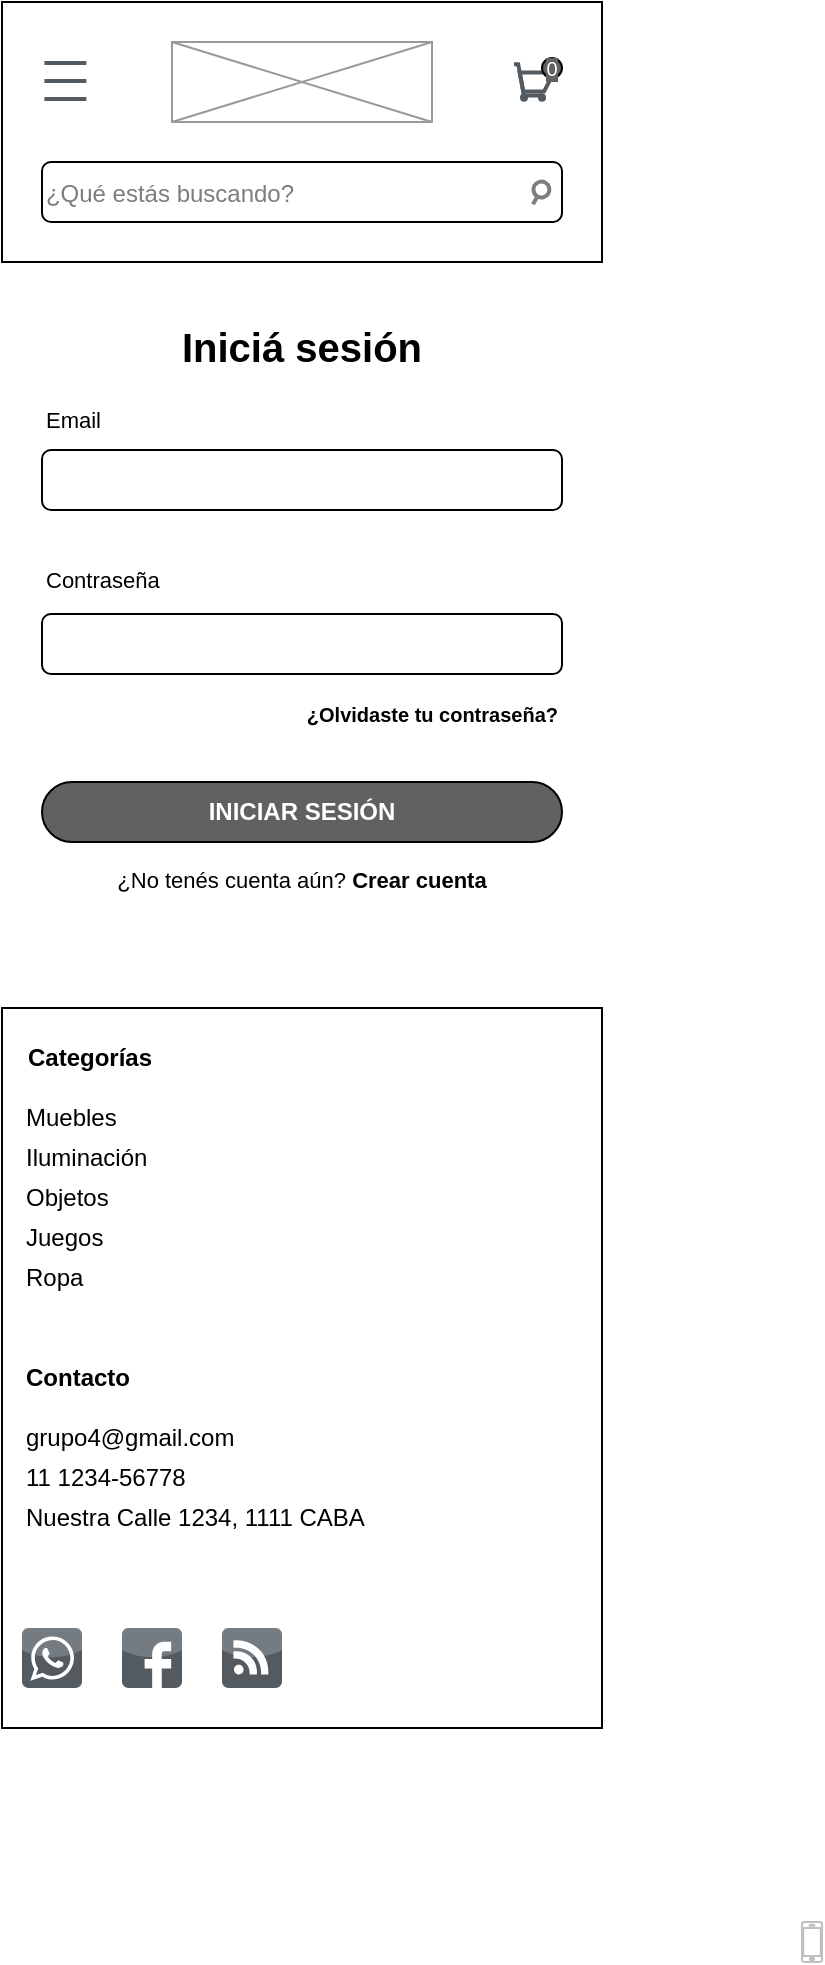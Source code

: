 <mxfile version="19.0.3" type="device"><diagram id="uW7u7Zsx8n6kEOl5035_" name="Page-1"><mxGraphModel dx="1016" dy="539" grid="1" gridSize="10" guides="1" tooltips="1" connect="1" arrows="1" fold="1" page="1" pageScale="1" pageWidth="300" pageHeight="570" math="0" shadow="0"><root><mxCell id="0"/><mxCell id="1" parent="0"/><mxCell id="MBPSToM_jYrUbF7GJNlZ-1" value="" style="rounded=0;whiteSpace=wrap;html=1;" parent="1" vertex="1"><mxGeometry width="300" height="130" as="geometry"/></mxCell><mxCell id="MBPSToM_jYrUbF7GJNlZ-3" value="" style="verticalLabelPosition=bottom;shadow=0;dashed=0;align=center;html=1;verticalAlign=top;strokeWidth=1;shape=mxgraph.mockup.graphics.simpleIcon;strokeColor=#999999;" parent="1" vertex="1"><mxGeometry x="85" y="20" width="130" height="40" as="geometry"/></mxCell><mxCell id="MBPSToM_jYrUbF7GJNlZ-5" value="" style="rounded=1;whiteSpace=wrap;html=1;" parent="1" vertex="1"><mxGeometry x="20" y="80" width="260" height="30" as="geometry"/></mxCell><mxCell id="MBPSToM_jYrUbF7GJNlZ-6" value="&lt;font color=&quot;#7d7d7d&quot;&gt;¿Qué estás buscando?&lt;/font&gt;" style="text;html=1;strokeColor=none;fillColor=none;align=center;verticalAlign=left;whiteSpace=wrap;rounded=0;fontFamily=Helvetica;" parent="1" vertex="1"><mxGeometry x="19" y="75" width="130" height="28" as="geometry"/></mxCell><mxCell id="MBPSToM_jYrUbF7GJNlZ-7" value="" style="html=1;verticalLabelPosition=bottom;align=center;labelBackgroundColor=#ffffff;verticalAlign=top;strokeWidth=2;strokeColor=#535b61;shadow=0;dashed=0;shape=mxgraph.ios7.icons.shopping_cart;fontFamily=Helvetica;" parent="1" vertex="1"><mxGeometry x="256" y="31.13" width="20" height="17.75" as="geometry"/></mxCell><mxCell id="6P5FC4eKNZ7RSgbgbHv8-1" value="" style="html=1;verticalLabelPosition=bottom;align=center;labelBackgroundColor=#ffffff;verticalAlign=top;strokeWidth=2;strokeColor=#7d7d7d;shadow=0;dashed=0;shape=mxgraph.ios7.icons.looking_glass;rotation=75;" parent="1" vertex="1"><mxGeometry x="264" y="90" width="10" height="10" as="geometry"/></mxCell><mxCell id="6P5FC4eKNZ7RSgbgbHv8-9" value="" style="html=1;verticalLabelPosition=bottom;labelBackgroundColor=#ffffff;verticalAlign=top;shadow=0;dashed=0;strokeWidth=1;shape=mxgraph.ios7.misc.iphone;strokeColor=#c0c0c0;" parent="1" vertex="1"><mxGeometry x="400" y="960" width="10" height="20" as="geometry"/></mxCell><mxCell id="-yO5WLFtr57jbO82jEAk-1" value="" style="html=1;verticalLabelPosition=bottom;align=center;labelBackgroundColor=#ffffff;verticalAlign=top;strokeWidth=2;strokeColor=#535b61;shadow=0;dashed=0;shape=mxgraph.ios7.icons.most_viewed;pointerEvents=1" parent="1" vertex="1"><mxGeometry x="14" y="28.13" width="28.2" height="22.8" as="geometry"/></mxCell><mxCell id="jUTb1GRI9qV8tEeuiomq-2" value="&lt;h1&gt;&lt;span style=&quot;background-color: initial;&quot;&gt;&lt;font style=&quot;font-size: 20px;&quot;&gt;Iniciá sesión&lt;/font&gt;&lt;/span&gt;&lt;br&gt;&lt;/h1&gt;" style="text;html=1;strokeColor=none;fillColor=none;spacing=5;spacingTop=-20;whiteSpace=wrap;overflow=hidden;rounded=0;align=center;" parent="1" vertex="1"><mxGeometry x="20" y="152" width="260" height="40" as="geometry"/></mxCell><mxCell id="jUTb1GRI9qV8tEeuiomq-3" value="" style="rounded=1;whiteSpace=wrap;html=1;" parent="1" vertex="1"><mxGeometry x="20" y="224" width="260" height="30" as="geometry"/></mxCell><mxCell id="jUTb1GRI9qV8tEeuiomq-4" value="" style="rounded=1;whiteSpace=wrap;html=1;" parent="1" vertex="1"><mxGeometry x="20" y="306" width="260" height="30" as="geometry"/></mxCell><mxCell id="jUTb1GRI9qV8tEeuiomq-5" value="" style="group" parent="1" vertex="1" connectable="0"><mxGeometry y="503" width="300" height="360" as="geometry"/></mxCell><mxCell id="c_yE67asiVKya4BYkcYL-7" value="" style="rounded=0;whiteSpace=wrap;html=1;container=1;" parent="jUTb1GRI9qV8tEeuiomq-5" vertex="1"><mxGeometry width="300" height="360" as="geometry"/></mxCell><mxCell id="c_yE67asiVKya4BYkcYL-9" value="" style="dashed=0;outlineConnect=0;html=1;align=center;labelPosition=center;verticalLabelPosition=bottom;verticalAlign=top;shape=mxgraph.webicons.whatsapp;fillColor=#535b61" parent="jUTb1GRI9qV8tEeuiomq-5" vertex="1"><mxGeometry x="10" y="310" width="30" height="30" as="geometry"/></mxCell><mxCell id="c_yE67asiVKya4BYkcYL-10" value="" style="dashed=0;outlineConnect=0;html=1;align=center;labelPosition=center;verticalLabelPosition=bottom;verticalAlign=top;shape=mxgraph.webicons.feed;fillColor=#535b61" parent="jUTb1GRI9qV8tEeuiomq-5" vertex="1"><mxGeometry x="110" y="310" width="30" height="30" as="geometry"/></mxCell><mxCell id="c_yE67asiVKya4BYkcYL-11" value="" style="dashed=0;outlineConnect=0;html=1;align=center;labelPosition=center;verticalLabelPosition=bottom;verticalAlign=top;shape=mxgraph.webicons.facebook;fillColor=#535b61" parent="jUTb1GRI9qV8tEeuiomq-5" vertex="1"><mxGeometry x="60" y="310" width="30" height="30" as="geometry"/></mxCell><mxCell id="c_yE67asiVKya4BYkcYL-15" value="Juegos" style="text;html=1;strokeColor=none;fillColor=none;align=left;verticalAlign=middle;whiteSpace=wrap;rounded=0;" parent="jUTb1GRI9qV8tEeuiomq-5" vertex="1"><mxGeometry x="10" y="110" width="130" height="10" as="geometry"/></mxCell><mxCell id="c_yE67asiVKya4BYkcYL-16" value="Iluminación" style="text;html=1;strokeColor=none;fillColor=none;align=left;verticalAlign=middle;whiteSpace=wrap;rounded=0;" parent="jUTb1GRI9qV8tEeuiomq-5" vertex="1"><mxGeometry x="10" y="70" width="130" height="10" as="geometry"/></mxCell><mxCell id="c_yE67asiVKya4BYkcYL-17" value="Objetos" style="text;html=1;strokeColor=none;fillColor=none;align=left;verticalAlign=middle;whiteSpace=wrap;rounded=0;" parent="jUTb1GRI9qV8tEeuiomq-5" vertex="1"><mxGeometry x="10" y="90" width="130" height="10" as="geometry"/></mxCell><mxCell id="c_yE67asiVKya4BYkcYL-18" value="Ropa" style="text;html=1;strokeColor=none;fillColor=none;align=left;verticalAlign=middle;whiteSpace=wrap;rounded=0;" parent="jUTb1GRI9qV8tEeuiomq-5" vertex="1"><mxGeometry x="10" y="130" width="130" height="10" as="geometry"/></mxCell><mxCell id="c_yE67asiVKya4BYkcYL-20" value="&lt;b&gt;Contacto&lt;/b&gt;" style="text;html=1;strokeColor=none;fillColor=none;align=left;verticalAlign=middle;whiteSpace=wrap;rounded=0;" parent="jUTb1GRI9qV8tEeuiomq-5" vertex="1"><mxGeometry x="10" y="170" width="120" height="30" as="geometry"/></mxCell><mxCell id="c_yE67asiVKya4BYkcYL-22" value="Nuestra Calle 1234, 1111 CABA" style="text;html=1;strokeColor=none;fillColor=none;align=left;verticalAlign=middle;whiteSpace=wrap;rounded=0;" parent="jUTb1GRI9qV8tEeuiomq-5" vertex="1"><mxGeometry x="10" y="250" width="199" height="10" as="geometry"/></mxCell><mxCell id="c_yE67asiVKya4BYkcYL-23" value="grupo4@gmail.com" style="text;html=1;strokeColor=none;fillColor=none;align=left;verticalAlign=middle;whiteSpace=wrap;rounded=0;" parent="jUTb1GRI9qV8tEeuiomq-5" vertex="1"><mxGeometry x="10" y="210" width="130" height="10" as="geometry"/></mxCell><mxCell id="c_yE67asiVKya4BYkcYL-24" value="11 1234-56778" style="text;html=1;strokeColor=none;fillColor=none;align=left;verticalAlign=middle;whiteSpace=wrap;rounded=0;" parent="jUTb1GRI9qV8tEeuiomq-5" vertex="1"><mxGeometry x="10" y="230" width="130" height="10" as="geometry"/></mxCell><mxCell id="-yO5WLFtr57jbO82jEAk-3" value="&lt;b&gt;Categorías&lt;/b&gt;" style="text;html=1;strokeColor=none;fillColor=none;align=left;verticalAlign=middle;whiteSpace=wrap;rounded=0;" parent="jUTb1GRI9qV8tEeuiomq-5" vertex="1"><mxGeometry x="11" y="10" width="120" height="30" as="geometry"/></mxCell><mxCell id="-yO5WLFtr57jbO82jEAk-4" value="Muebles" style="text;html=1;strokeColor=none;fillColor=none;align=left;verticalAlign=middle;whiteSpace=wrap;rounded=0;" parent="jUTb1GRI9qV8tEeuiomq-5" vertex="1"><mxGeometry x="10" y="50" width="130" height="10" as="geometry"/></mxCell><mxCell id="jUTb1GRI9qV8tEeuiomq-6" value="&lt;font style=&quot;font-size: 11px;&quot;&gt;Email&lt;/font&gt;&lt;span style=&quot;color: rgba(0, 0, 0, 0); font-family: monospace; font-size: 0px;&quot;&gt;%3CmxGraphModel%3E%3Croot%3E%3CmxCell%20id%3D%220%22%2F%3E%3CmxCell%20id%3D%221%22%20parent%3D%220%22%2F%3E%3CmxCell%20id%3D%222%22%20value%3D%22%22%20style%3D%22rounded%3D1%3BwhiteSpace%3Dwrap%3Bhtml%3D1%3B%22%20vertex%3D%221%22%20parent%3D%221%22%3E%3CmxGeometry%20x%3D%2210%22%20y%3D%2280%22%20width%3D%22260%22%20height%3D%2230%22%20as%3D%22geometry%22%2F%3E%3C%2FmxCell%3E%3C%2Froot%3E%3C%2FmxGraphModel%3E&lt;/span&gt;" style="text;html=1;strokeColor=none;fillColor=none;align=left;verticalAlign=middle;whiteSpace=wrap;rounded=0;fontSize=20;" parent="1" vertex="1"><mxGeometry x="20" y="190" width="60" height="30" as="geometry"/></mxCell><mxCell id="jUTb1GRI9qV8tEeuiomq-7" value="&lt;span style=&quot;font-size: 11px;&quot;&gt;Contraseña&lt;/span&gt;" style="text;html=1;strokeColor=none;fillColor=none;align=left;verticalAlign=middle;whiteSpace=wrap;rounded=0;fontSize=20;" parent="1" vertex="1"><mxGeometry x="20" y="270" width="60" height="30" as="geometry"/></mxCell><mxCell id="jUTb1GRI9qV8tEeuiomq-8" value="&lt;b style=&quot;&quot;&gt;&lt;font style=&quot;font-size: 10px;&quot;&gt;¿Olvidaste tu contraseña?&lt;/font&gt;&lt;/b&gt;" style="text;html=1;strokeColor=none;fillColor=none;align=right;verticalAlign=middle;whiteSpace=wrap;rounded=0;fontSize=20;" parent="1" vertex="1"><mxGeometry x="20" y="340" width="260" height="23" as="geometry"/></mxCell><mxCell id="jUTb1GRI9qV8tEeuiomq-9" value="&lt;font color=&quot;#ffffff&quot;&gt;&lt;b&gt;INICIAR SESIÓN&lt;/b&gt;&lt;/font&gt;" style="rounded=1;whiteSpace=wrap;html=1;arcSize=50;fillColor=#616161;" parent="1" vertex="1"><mxGeometry x="20" y="390" width="260" height="30" as="geometry"/></mxCell><mxCell id="jUTb1GRI9qV8tEeuiomq-10" value="&lt;span style=&quot;font-size: 11px;&quot;&gt;¿No tenés cuenta aún?&lt;b&gt; Crear cuenta&lt;/b&gt;&lt;/span&gt;" style="text;html=1;strokeColor=none;fillColor=none;align=center;verticalAlign=middle;whiteSpace=wrap;rounded=0;fontSize=20;" parent="1" vertex="1"><mxGeometry x="20" y="420" width="260" height="30" as="geometry"/></mxCell><mxCell id="jUTb1GRI9qV8tEeuiomq-12" value="0" style="ellipse;whiteSpace=wrap;html=1;aspect=fixed;labelBackgroundColor=#616161;fontSize=10;fontColor=#FFFFFF;fillColor=#616161;align=center;" parent="1" vertex="1"><mxGeometry x="270" y="28" width="10" height="10" as="geometry"/></mxCell></root></mxGraphModel></diagram></mxfile>